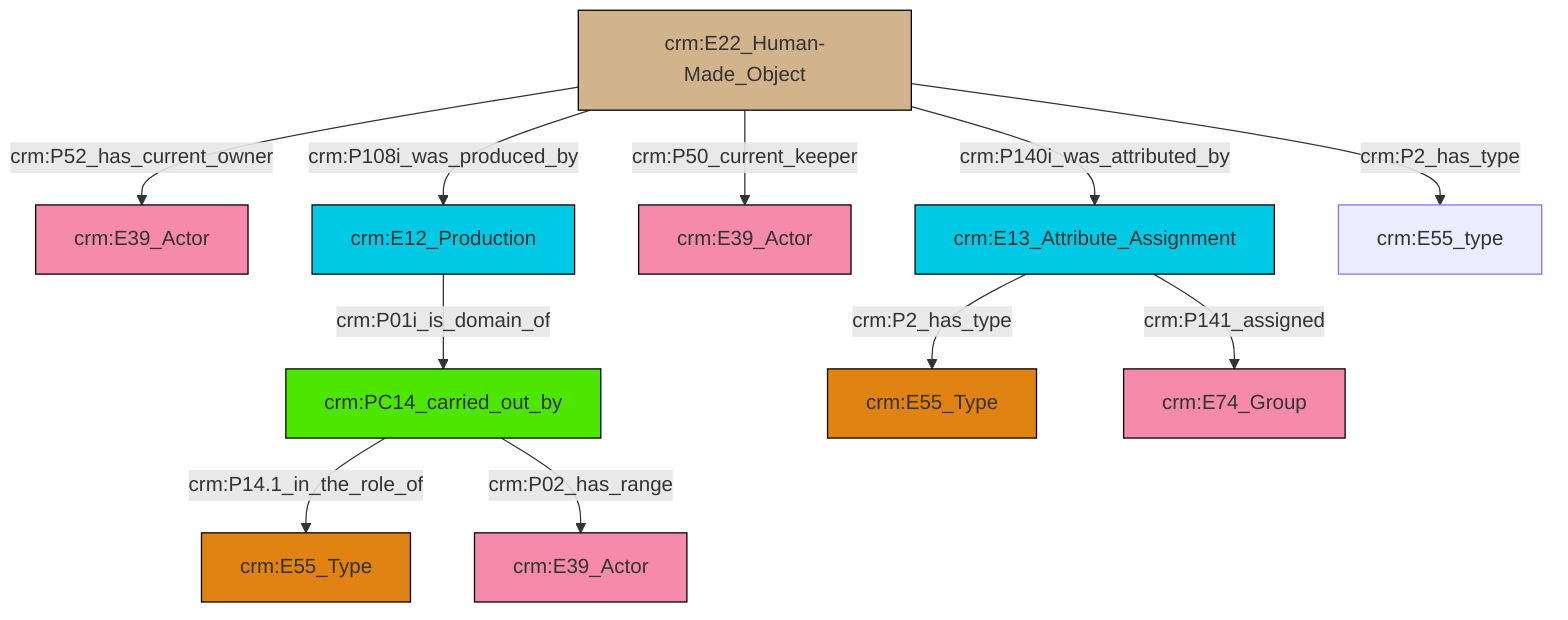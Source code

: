 graph TD
classDef Literal fill:#f2f2f2,stroke:#000000;
classDef CRM_Entity fill:#FFFFFF,stroke:#000000;
classDef Temporal_Entity fill:#00C9E6, stroke:#000000;
classDef Type fill:#E18312, stroke:#000000;
classDef Time-Span fill:#2C9C91, stroke:#000000;
classDef Appellation fill:#FFEB7F, stroke:#000000;
classDef Place fill:#008836, stroke:#000000;
classDef Persistent_Item fill:#B266B2, stroke:#000000;
classDef Conceptual_Object fill:#FFD700, stroke:#000000;
classDef Physical_Thing fill:#D2B48C, stroke:#000000;
classDef Actor fill:#f58aad, stroke:#000000;
classDef PC_Classes fill:#4ce600, stroke:#000000;
classDef Multi fill:#cccccc,stroke:#000000;

0["crm:E13_Attribute_Assignment"]:::Temporal_Entity -->|crm:P2_has_type| 6["crm:E55_Type"]:::Type
7["crm:E22_Human-Made_Object"]:::Physical_Thing -->|crm:P52_has_current_owner| 8["crm:E39_Actor"]:::Actor
7["crm:E22_Human-Made_Object"]:::Physical_Thing -->|crm:P108i_was_produced_by| 10["crm:E12_Production"]:::Temporal_Entity
11["crm:PC14_carried_out_by"]:::PC_Classes -->|crm:P14.1_in_the_role_of| 12["crm:E55_Type"]:::Type
0["crm:E13_Attribute_Assignment"]:::Temporal_Entity -->|crm:P141_assigned| 13["crm:E74_Group"]:::Actor
7["crm:E22_Human-Made_Object"]:::Physical_Thing -->|crm:P50_current_keeper| 4["crm:E39_Actor"]:::Actor
10["crm:E12_Production"]:::Temporal_Entity -->|crm:P01i_is_domain_of| 11["crm:PC14_carried_out_by"]:::PC_Classes
7["crm:E22_Human-Made_Object"]:::Physical_Thing -->|crm:P140i_was_attributed_by| 0["crm:E13_Attribute_Assignment"]:::Temporal_Entity
11["crm:PC14_carried_out_by"]:::PC_Classes -->|crm:P02_has_range| 21["crm:E39_Actor"]:::Actor
7["crm:E22_Human-Made_Object"]:::Physical_Thing -->|crm:P2_has_type| 2["crm:E55_type"]:::Default